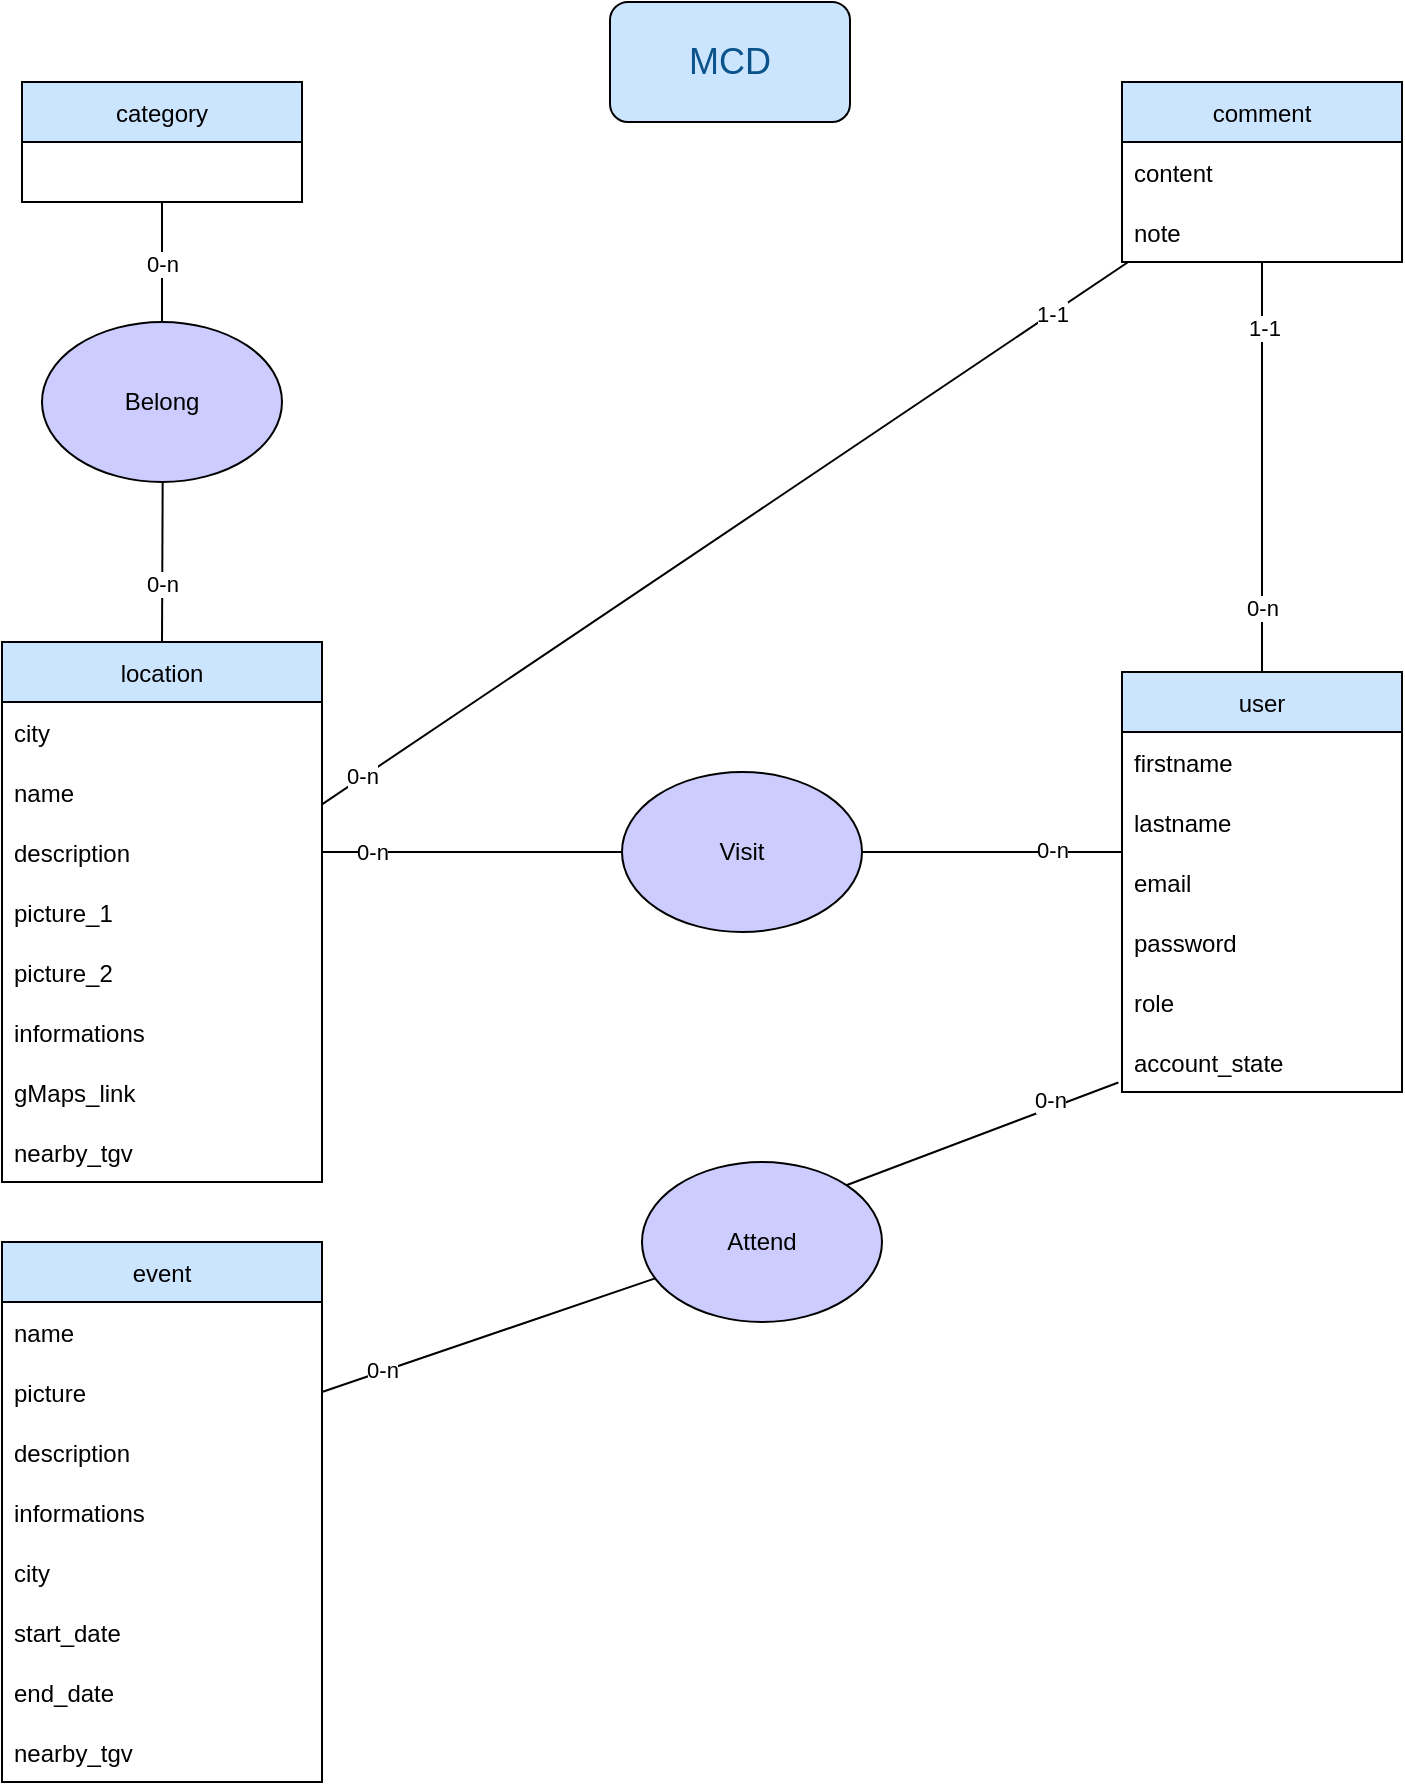 <mxfile>
    <diagram id="7uS3gFO9O5QFE9fkiXzy" name="Page-1">
        <mxGraphModel dx="1183" dy="528" grid="1" gridSize="10" guides="1" tooltips="1" connect="1" arrows="1" fold="1" page="1" pageScale="1" pageWidth="827" pageHeight="1169" math="0" shadow="0">
            <root>
                <mxCell id="0"/>
                <mxCell id="1" parent="0"/>
                <mxCell id="37" style="edgeStyle=none;html=1;endArrow=none;endFill=0;" parent="1" source="14" target="33" edge="1">
                    <mxGeometry relative="1" as="geometry"/>
                </mxCell>
                <mxCell id="46" value="0-n" style="edgeLabel;html=1;align=center;verticalAlign=middle;resizable=0;points=[];" parent="37" vertex="1" connectable="0">
                    <mxGeometry x="-0.898" y="1" relative="1" as="geometry">
                        <mxPoint as="offset"/>
                    </mxGeometry>
                </mxCell>
                <mxCell id="47" value="1-1" style="edgeLabel;html=1;align=center;verticalAlign=middle;resizable=0;points=[];" parent="37" vertex="1" connectable="0">
                    <mxGeometry x="0.812" relative="1" as="geometry">
                        <mxPoint as="offset"/>
                    </mxGeometry>
                </mxCell>
                <mxCell id="14" value="location" style="swimlane;fontStyle=0;childLayout=stackLayout;horizontal=1;startSize=30;horizontalStack=0;resizeParent=1;resizeParentMax=0;resizeLast=0;collapsible=1;marginBottom=0;fillColor=#CCE5FF;fontColor=#000000;" parent="1" vertex="1">
                    <mxGeometry x="40" y="350" width="160" height="270" as="geometry">
                        <mxRectangle x="30" width="70" height="30" as="alternateBounds"/>
                    </mxGeometry>
                </mxCell>
                <mxCell id="65" value="city" style="text;strokeColor=none;fillColor=none;align=left;verticalAlign=middle;spacingLeft=4;spacingRight=4;overflow=hidden;points=[[0,0.5],[1,0.5]];portConstraint=eastwest;rotatable=0;" vertex="1" parent="14">
                    <mxGeometry y="30" width="160" height="30" as="geometry"/>
                </mxCell>
                <mxCell id="16" value="name" style="text;strokeColor=none;fillColor=none;align=left;verticalAlign=middle;spacingLeft=4;spacingRight=4;overflow=hidden;points=[[0,0.5],[1,0.5]];portConstraint=eastwest;rotatable=0;" parent="14" vertex="1">
                    <mxGeometry y="60" width="160" height="30" as="geometry"/>
                </mxCell>
                <mxCell id="17" value="description" style="text;strokeColor=none;fillColor=none;align=left;verticalAlign=middle;spacingLeft=4;spacingRight=4;overflow=hidden;points=[[0,0.5],[1,0.5]];portConstraint=eastwest;rotatable=0;" parent="14" vertex="1">
                    <mxGeometry y="90" width="160" height="30" as="geometry"/>
                </mxCell>
                <mxCell id="29" value="picture_1" style="text;strokeColor=none;fillColor=none;align=left;verticalAlign=middle;spacingLeft=4;spacingRight=4;overflow=hidden;points=[[0,0.5],[1,0.5]];portConstraint=eastwest;rotatable=0;" parent="14" vertex="1">
                    <mxGeometry y="120" width="160" height="30" as="geometry"/>
                </mxCell>
                <mxCell id="27" value="picture_2" style="text;strokeColor=none;fillColor=none;align=left;verticalAlign=middle;spacingLeft=4;spacingRight=4;overflow=hidden;points=[[0,0.5],[1,0.5]];portConstraint=eastwest;rotatable=0;" parent="14" vertex="1">
                    <mxGeometry y="150" width="160" height="30" as="geometry"/>
                </mxCell>
                <mxCell id="26" value="informations" style="text;strokeColor=none;fillColor=none;align=left;verticalAlign=middle;spacingLeft=4;spacingRight=4;overflow=hidden;points=[[0,0.5],[1,0.5]];portConstraint=eastwest;rotatable=0;" parent="14" vertex="1">
                    <mxGeometry y="180" width="160" height="30" as="geometry"/>
                </mxCell>
                <mxCell id="83" value="gMaps_link" style="text;strokeColor=none;fillColor=none;align=left;verticalAlign=middle;spacingLeft=4;spacingRight=4;overflow=hidden;points=[[0,0.5],[1,0.5]];portConstraint=eastwest;rotatable=0;" vertex="1" parent="14">
                    <mxGeometry y="210" width="160" height="30" as="geometry"/>
                </mxCell>
                <mxCell id="74" value="nearby_tgv" style="text;strokeColor=none;fillColor=none;align=left;verticalAlign=middle;spacingLeft=4;spacingRight=4;overflow=hidden;points=[[0,0.5],[1,0.5]];portConstraint=eastwest;rotatable=0;" vertex="1" parent="14">
                    <mxGeometry y="240" width="160" height="30" as="geometry"/>
                </mxCell>
                <mxCell id="38" style="edgeStyle=none;html=1;exitX=0.5;exitY=0;exitDx=0;exitDy=0;endArrow=none;endFill=0;" parent="1" source="18" target="36" edge="1">
                    <mxGeometry relative="1" as="geometry">
                        <mxPoint x="484" y="260" as="sourcePoint"/>
                    </mxGeometry>
                </mxCell>
                <mxCell id="48" value="1-1" style="edgeLabel;html=1;align=center;verticalAlign=middle;resizable=0;points=[];" parent="38" vertex="1" connectable="0">
                    <mxGeometry x="0.685" y="-1" relative="1" as="geometry">
                        <mxPoint as="offset"/>
                    </mxGeometry>
                </mxCell>
                <mxCell id="49" value="0-n" style="edgeLabel;html=1;align=center;verticalAlign=middle;resizable=0;points=[];" parent="38" vertex="1" connectable="0">
                    <mxGeometry x="-0.682" relative="1" as="geometry">
                        <mxPoint as="offset"/>
                    </mxGeometry>
                </mxCell>
                <mxCell id="18" value="user" style="swimlane;fontStyle=0;childLayout=stackLayout;horizontal=1;startSize=30;horizontalStack=0;resizeParent=1;resizeParentMax=0;resizeLast=0;collapsible=1;marginBottom=0;fillColor=#CCE5FF;fontColor=#000000;" parent="1" vertex="1">
                    <mxGeometry x="600" y="365" width="140" height="210" as="geometry"/>
                </mxCell>
                <mxCell id="19" value="firstname" style="text;strokeColor=none;fillColor=none;align=left;verticalAlign=middle;spacingLeft=4;spacingRight=4;overflow=hidden;points=[[0,0.5],[1,0.5]];portConstraint=eastwest;rotatable=0;" parent="18" vertex="1">
                    <mxGeometry y="30" width="140" height="30" as="geometry"/>
                </mxCell>
                <mxCell id="30" value="lastname" style="text;strokeColor=none;fillColor=none;align=left;verticalAlign=middle;spacingLeft=4;spacingRight=4;overflow=hidden;points=[[0,0.5],[1,0.5]];portConstraint=eastwest;rotatable=0;" parent="18" vertex="1">
                    <mxGeometry y="60" width="140" height="30" as="geometry"/>
                </mxCell>
                <mxCell id="20" value="email" style="text;strokeColor=none;fillColor=none;align=left;verticalAlign=middle;spacingLeft=4;spacingRight=4;overflow=hidden;points=[[0,0.5],[1,0.5]];portConstraint=eastwest;rotatable=0;" parent="18" vertex="1">
                    <mxGeometry y="90" width="140" height="30" as="geometry"/>
                </mxCell>
                <mxCell id="31" value="password" style="text;strokeColor=none;fillColor=none;align=left;verticalAlign=middle;spacingLeft=4;spacingRight=4;overflow=hidden;points=[[0,0.5],[1,0.5]];portConstraint=eastwest;rotatable=0;" parent="18" vertex="1">
                    <mxGeometry y="120" width="140" height="30" as="geometry"/>
                </mxCell>
                <mxCell id="32" value="role" style="text;strokeColor=none;fillColor=none;align=left;verticalAlign=middle;spacingLeft=4;spacingRight=4;overflow=hidden;points=[[0,0.5],[1,0.5]];portConstraint=eastwest;rotatable=0;" parent="18" vertex="1">
                    <mxGeometry y="150" width="140" height="30" as="geometry"/>
                </mxCell>
                <mxCell id="21" value="account_state" style="text;strokeColor=none;fillColor=none;align=left;verticalAlign=middle;spacingLeft=4;spacingRight=4;overflow=hidden;points=[[0,0.5],[1,0.5]];portConstraint=eastwest;rotatable=0;" parent="18" vertex="1">
                    <mxGeometry y="180" width="140" height="30" as="geometry"/>
                </mxCell>
                <mxCell id="22" style="edgeStyle=none;html=1;exitX=1;exitY=0.5;exitDx=0;exitDy=0;startArrow=none;endArrow=none;endFill=0;" parent="1" source="61" edge="1">
                    <mxGeometry relative="1" as="geometry">
                        <mxPoint x="600" y="455" as="targetPoint"/>
                    </mxGeometry>
                </mxCell>
                <mxCell id="24" value="0-n" style="edgeLabel;html=1;align=center;verticalAlign=middle;resizable=0;points=[];" parent="22" vertex="1" connectable="0">
                    <mxGeometry x="0.733" y="1" relative="1" as="geometry">
                        <mxPoint x="-18" as="offset"/>
                    </mxGeometry>
                </mxCell>
                <mxCell id="33" value="comment" style="swimlane;fontStyle=0;childLayout=stackLayout;horizontal=1;startSize=30;horizontalStack=0;resizeParent=1;resizeParentMax=0;resizeLast=0;collapsible=1;marginBottom=0;fillColor=#CCE5FF;fontColor=#000000;" parent="1" vertex="1">
                    <mxGeometry x="600" y="70" width="140" height="90" as="geometry"/>
                </mxCell>
                <mxCell id="35" value="content" style="text;strokeColor=none;fillColor=none;align=left;verticalAlign=middle;spacingLeft=4;spacingRight=4;overflow=hidden;points=[[0,0.5],[1,0.5]];portConstraint=eastwest;rotatable=0;" parent="33" vertex="1">
                    <mxGeometry y="30" width="140" height="30" as="geometry"/>
                </mxCell>
                <mxCell id="36" value="note" style="text;strokeColor=none;fillColor=none;align=left;verticalAlign=middle;spacingLeft=4;spacingRight=4;overflow=hidden;points=[[0,0.5],[1,0.5]];portConstraint=eastwest;rotatable=0;" parent="33" vertex="1">
                    <mxGeometry y="60" width="140" height="30" as="geometry"/>
                </mxCell>
                <mxCell id="43" style="edgeStyle=none;html=1;entryX=0.5;entryY=0;entryDx=0;entryDy=0;startArrow=none;endArrow=none;endFill=0;" parent="1" source="50" target="14" edge="1">
                    <mxGeometry relative="1" as="geometry"/>
                </mxCell>
                <mxCell id="45" value="0-n" style="edgeLabel;html=1;align=center;verticalAlign=middle;resizable=0;points=[];" parent="43" vertex="1" connectable="0">
                    <mxGeometry x="0.81" y="1" relative="1" as="geometry">
                        <mxPoint x="-1" y="-22" as="offset"/>
                    </mxGeometry>
                </mxCell>
                <mxCell id="39" value="category" style="swimlane;fontStyle=0;childLayout=stackLayout;horizontal=1;startSize=30;horizontalStack=0;resizeParent=1;resizeParentMax=0;resizeLast=0;collapsible=1;marginBottom=0;fillColor=#CCE5FF;fontColor=#000000;" parent="1" vertex="1">
                    <mxGeometry x="50" y="70" width="140" height="60" as="geometry"/>
                </mxCell>
                <mxCell id="40" value="name" style="text;strokeColor=none;fillColor=none;align=left;verticalAlign=middle;spacingLeft=4;spacingRight=4;overflow=hidden;points=[[0,0.5],[1,0.5]];portConstraint=eastwest;rotatable=0;fontColor=#FFFFFF;labelBackgroundColor=none;" parent="39" vertex="1">
                    <mxGeometry y="30" width="140" height="30" as="geometry"/>
                </mxCell>
                <mxCell id="50" value="&lt;font color=&quot;#000000&quot;&gt;Belong&lt;/font&gt;" style="ellipse;whiteSpace=wrap;html=1;fillColor=#CCCCFF;" vertex="1" parent="1">
                    <mxGeometry x="60" y="190" width="120" height="80" as="geometry"/>
                </mxCell>
                <mxCell id="51" value="" style="edgeStyle=none;html=1;entryX=0.5;entryY=0;entryDx=0;entryDy=0;endArrow=none;" edge="1" parent="1" source="40" target="50">
                    <mxGeometry relative="1" as="geometry">
                        <mxPoint x="120" y="120" as="sourcePoint"/>
                        <mxPoint x="110" y="340" as="targetPoint"/>
                    </mxGeometry>
                </mxCell>
                <mxCell id="52" value="0-n" style="edgeLabel;html=1;align=center;verticalAlign=middle;resizable=0;points=[];" vertex="1" connectable="0" parent="51">
                    <mxGeometry x="-0.836" y="-1" relative="1" as="geometry">
                        <mxPoint x="1" y="26" as="offset"/>
                    </mxGeometry>
                </mxCell>
                <mxCell id="61" value="&lt;font color=&quot;#000000&quot;&gt;Visit&lt;/font&gt;" style="ellipse;whiteSpace=wrap;html=1;fillColor=#CCCCFF;" vertex="1" parent="1">
                    <mxGeometry x="350" y="415" width="120" height="80" as="geometry"/>
                </mxCell>
                <mxCell id="62" value="" style="edgeStyle=none;html=1;exitX=1;exitY=0.5;exitDx=0;exitDy=0;entryX=0;entryY=0.5;entryDx=0;entryDy=0;endArrow=none;" edge="1" parent="1" source="17" target="61">
                    <mxGeometry relative="1" as="geometry">
                        <mxPoint x="200" y="455" as="sourcePoint"/>
                        <mxPoint x="600" y="455" as="targetPoint"/>
                    </mxGeometry>
                </mxCell>
                <mxCell id="64" value="0-n" style="edgeLabel;html=1;align=center;verticalAlign=middle;resizable=0;points=[];" vertex="1" connectable="0" parent="62">
                    <mxGeometry x="-0.682" relative="1" as="geometry">
                        <mxPoint x="1" as="offset"/>
                    </mxGeometry>
                </mxCell>
                <mxCell id="70" value="event" style="swimlane;fontStyle=0;childLayout=stackLayout;horizontal=1;startSize=30;horizontalStack=0;resizeParent=1;resizeParentMax=0;resizeLast=0;collapsible=1;marginBottom=0;fillColor=#CCE5FF;fontColor=#000000;" vertex="1" parent="1">
                    <mxGeometry x="40" y="650" width="160" height="270" as="geometry"/>
                </mxCell>
                <mxCell id="71" value="name" style="text;strokeColor=none;fillColor=none;align=left;verticalAlign=middle;spacingLeft=4;spacingRight=4;overflow=hidden;points=[[0,0.5],[1,0.5]];portConstraint=eastwest;rotatable=0;" vertex="1" parent="70">
                    <mxGeometry y="30" width="160" height="30" as="geometry"/>
                </mxCell>
                <mxCell id="72" value="picture" style="text;strokeColor=none;fillColor=none;align=left;verticalAlign=middle;spacingLeft=4;spacingRight=4;overflow=hidden;points=[[0,0.5],[1,0.5]];portConstraint=eastwest;rotatable=0;" vertex="1" parent="70">
                    <mxGeometry y="60" width="160" height="30" as="geometry"/>
                </mxCell>
                <mxCell id="73" value="description" style="text;strokeColor=none;fillColor=none;align=left;verticalAlign=middle;spacingLeft=4;spacingRight=4;overflow=hidden;points=[[0,0.5],[1,0.5]];portConstraint=eastwest;rotatable=0;" vertex="1" parent="70">
                    <mxGeometry y="90" width="160" height="30" as="geometry"/>
                </mxCell>
                <mxCell id="84" value="informations" style="text;strokeColor=none;fillColor=none;align=left;verticalAlign=middle;spacingLeft=4;spacingRight=4;overflow=hidden;points=[[0,0.5],[1,0.5]];portConstraint=eastwest;rotatable=0;" vertex="1" parent="70">
                    <mxGeometry y="120" width="160" height="30" as="geometry"/>
                </mxCell>
                <mxCell id="75" value="city" style="text;strokeColor=none;fillColor=none;align=left;verticalAlign=middle;spacingLeft=4;spacingRight=4;overflow=hidden;points=[[0,0.5],[1,0.5]];portConstraint=eastwest;rotatable=0;" vertex="1" parent="70">
                    <mxGeometry y="150" width="160" height="30" as="geometry"/>
                </mxCell>
                <mxCell id="94" value="start_date" style="text;strokeColor=none;fillColor=none;align=left;verticalAlign=middle;spacingLeft=4;spacingRight=4;overflow=hidden;points=[[0,0.5],[1,0.5]];portConstraint=eastwest;rotatable=0;" vertex="1" parent="70">
                    <mxGeometry y="180" width="160" height="30" as="geometry"/>
                </mxCell>
                <mxCell id="92" value="end_date" style="text;strokeColor=none;fillColor=none;align=left;verticalAlign=middle;spacingLeft=4;spacingRight=4;overflow=hidden;points=[[0,0.5],[1,0.5]];portConstraint=eastwest;rotatable=0;" vertex="1" parent="70">
                    <mxGeometry y="210" width="160" height="30" as="geometry"/>
                </mxCell>
                <mxCell id="95" value="nearby_tgv" style="text;strokeColor=none;fillColor=none;align=left;verticalAlign=middle;spacingLeft=4;spacingRight=4;overflow=hidden;points=[[0,0.5],[1,0.5]];portConstraint=eastwest;rotatable=0;" vertex="1" parent="70">
                    <mxGeometry y="240" width="160" height="30" as="geometry"/>
                </mxCell>
                <mxCell id="76" value="&lt;span style=&quot;color: rgb(11 , 83 , 138) ; font-size: 18px&quot;&gt;MCD&lt;/span&gt;" style="rounded=1;whiteSpace=wrap;html=1;fillColor=#CCE5FF;" vertex="1" parent="1">
                    <mxGeometry x="344" y="30" width="120" height="60" as="geometry"/>
                </mxCell>
                <mxCell id="79" style="edgeStyle=none;html=1;entryX=-0.013;entryY=0.842;entryDx=0;entryDy=0;entryPerimeter=0;fontColor=#000000;endArrow=none;endFill=0;startArrow=none;exitX=0.667;exitY=0.25;exitDx=0;exitDy=0;exitPerimeter=0;" edge="1" parent="1" source="77" target="21">
                    <mxGeometry relative="1" as="geometry">
                        <mxPoint x="530" y="550" as="sourcePoint"/>
                        <Array as="points"/>
                    </mxGeometry>
                </mxCell>
                <mxCell id="77" value="&lt;font color=&quot;#000000&quot;&gt;Attend&lt;/font&gt;" style="ellipse;whiteSpace=wrap;html=1;fillColor=#CCCCFF;" vertex="1" parent="1">
                    <mxGeometry x="360" y="610" width="120" height="80" as="geometry"/>
                </mxCell>
                <mxCell id="80" value="" style="edgeStyle=none;html=1;exitX=1;exitY=0.5;exitDx=0;exitDy=0;fontColor=#000000;endArrow=none;endFill=0;" edge="1" parent="1" source="72" target="77">
                    <mxGeometry relative="1" as="geometry">
                        <mxPoint x="370" y="665" as="sourcePoint"/>
                        <mxPoint x="600.28" y="488.03" as="targetPoint"/>
                        <Array as="points"/>
                    </mxGeometry>
                </mxCell>
                <mxCell id="96" value="0-n" style="edgeLabel;html=1;align=center;verticalAlign=middle;resizable=0;points=[];" vertex="1" connectable="0" parent="1">
                    <mxGeometry x="220" y="585.0" as="geometry">
                        <mxPoint x="10" y="129" as="offset"/>
                    </mxGeometry>
                </mxCell>
                <mxCell id="97" value="0-n" style="edgeLabel;html=1;align=center;verticalAlign=middle;resizable=0;points=[];" vertex="1" connectable="0" parent="1">
                    <mxGeometry x="244.75" y="350.0" as="geometry">
                        <mxPoint x="319" y="229" as="offset"/>
                    </mxGeometry>
                </mxCell>
            </root>
        </mxGraphModel>
    </diagram>
</mxfile>